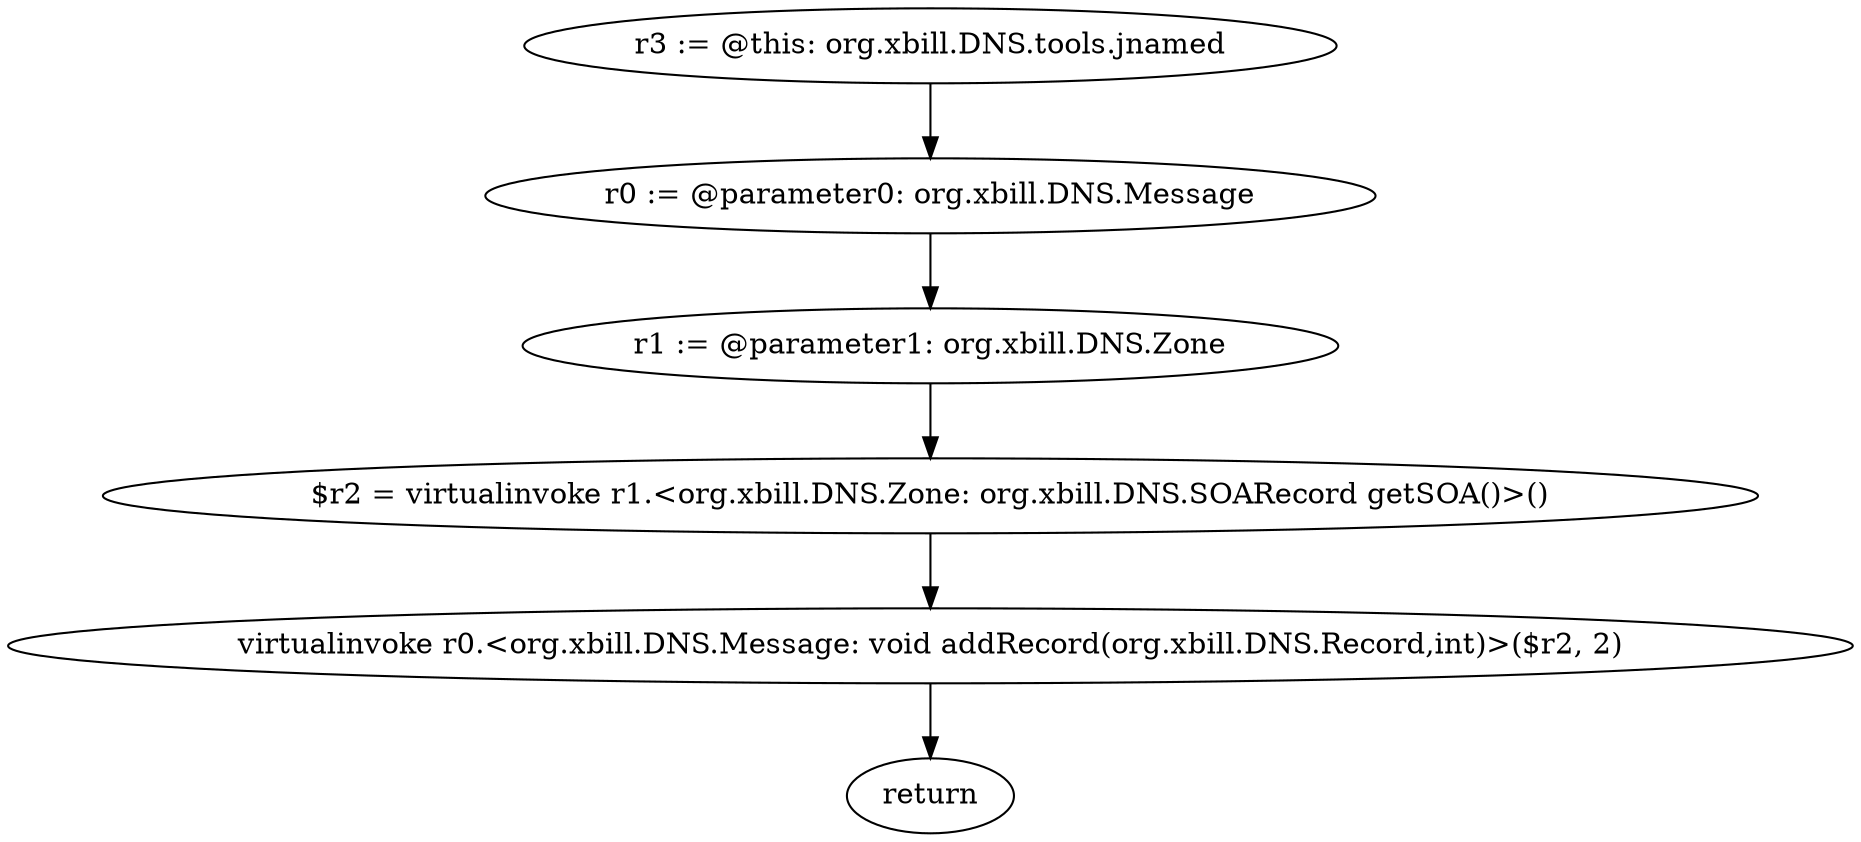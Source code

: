 digraph "unitGraph" {
    "r3 := @this: org.xbill.DNS.tools.jnamed"
    "r0 := @parameter0: org.xbill.DNS.Message"
    "r1 := @parameter1: org.xbill.DNS.Zone"
    "$r2 = virtualinvoke r1.<org.xbill.DNS.Zone: org.xbill.DNS.SOARecord getSOA()>()"
    "virtualinvoke r0.<org.xbill.DNS.Message: void addRecord(org.xbill.DNS.Record,int)>($r2, 2)"
    "return"
    "r3 := @this: org.xbill.DNS.tools.jnamed"->"r0 := @parameter0: org.xbill.DNS.Message";
    "r0 := @parameter0: org.xbill.DNS.Message"->"r1 := @parameter1: org.xbill.DNS.Zone";
    "r1 := @parameter1: org.xbill.DNS.Zone"->"$r2 = virtualinvoke r1.<org.xbill.DNS.Zone: org.xbill.DNS.SOARecord getSOA()>()";
    "$r2 = virtualinvoke r1.<org.xbill.DNS.Zone: org.xbill.DNS.SOARecord getSOA()>()"->"virtualinvoke r0.<org.xbill.DNS.Message: void addRecord(org.xbill.DNS.Record,int)>($r2, 2)";
    "virtualinvoke r0.<org.xbill.DNS.Message: void addRecord(org.xbill.DNS.Record,int)>($r2, 2)"->"return";
}
